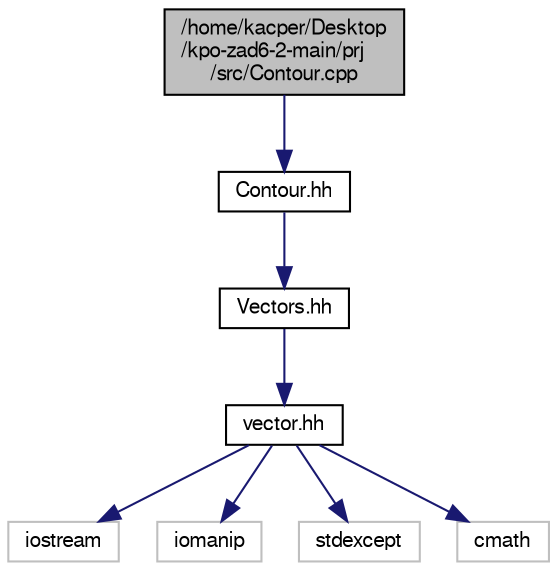 digraph "/home/kacper/Desktop/kpo-zad6-2-main/prj/src/Contour.cpp"
{
 // LATEX_PDF_SIZE
  edge [fontname="FreeSans",fontsize="10",labelfontname="FreeSans",labelfontsize="10"];
  node [fontname="FreeSans",fontsize="10",shape=record];
  Node1 [label="/home/kacper/Desktop\l/kpo-zad6-2-main/prj\l/src/Contour.cpp",height=0.2,width=0.4,color="black", fillcolor="grey75", style="filled", fontcolor="black",tooltip=" "];
  Node1 -> Node2 [color="midnightblue",fontsize="10",style="solid",fontname="FreeSans"];
  Node2 [label="Contour.hh",height=0.2,width=0.4,color="black", fillcolor="white", style="filled",URL="$a00035.html",tooltip=" "];
  Node2 -> Node3 [color="midnightblue",fontsize="10",style="solid",fontname="FreeSans"];
  Node3 [label="Vectors.hh",height=0.2,width=0.4,color="black", fillcolor="white", style="filled",URL="$a00068.html",tooltip="Definiuje instancje Vektor3D i Vector2D."];
  Node3 -> Node4 [color="midnightblue",fontsize="10",style="solid",fontname="FreeSans"];
  Node4 [label="vector.hh",height=0.2,width=0.4,color="black", fillcolor="white", style="filled",URL="$a00065.html",tooltip="Plik naglowkowy z szablonem tVector."];
  Node4 -> Node5 [color="midnightblue",fontsize="10",style="solid",fontname="FreeSans"];
  Node5 [label="iostream",height=0.2,width=0.4,color="grey75", fillcolor="white", style="filled",tooltip=" "];
  Node4 -> Node6 [color="midnightblue",fontsize="10",style="solid",fontname="FreeSans"];
  Node6 [label="iomanip",height=0.2,width=0.4,color="grey75", fillcolor="white", style="filled",tooltip=" "];
  Node4 -> Node7 [color="midnightblue",fontsize="10",style="solid",fontname="FreeSans"];
  Node7 [label="stdexcept",height=0.2,width=0.4,color="grey75", fillcolor="white", style="filled",tooltip=" "];
  Node4 -> Node8 [color="midnightblue",fontsize="10",style="solid",fontname="FreeSans"];
  Node8 [label="cmath",height=0.2,width=0.4,color="grey75", fillcolor="white", style="filled",tooltip=" "];
}
